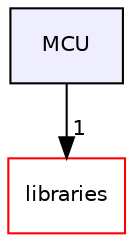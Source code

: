digraph "MCU" {
  compound=true
  node [ fontsize="10", fontname="Helvetica"];
  edge [ labelfontsize="10", labelfontname="Helvetica"];
  dir_9838586c8e1b8c41d059e79659516442 [shape=box, label="MCU", style="filled", fillcolor="#eeeeff", pencolor="black", URL="dir_9838586c8e1b8c41d059e79659516442.html"];
  dir_bc0718b08fb2015b8e59c47b2805f60c [shape=box label="libraries" fillcolor="white" style="filled" color="red" URL="dir_bc0718b08fb2015b8e59c47b2805f60c.html"];
  dir_9838586c8e1b8c41d059e79659516442->dir_bc0718b08fb2015b8e59c47b2805f60c [headlabel="1", labeldistance=1.5 headhref="dir_000006_000002.html"];
}
